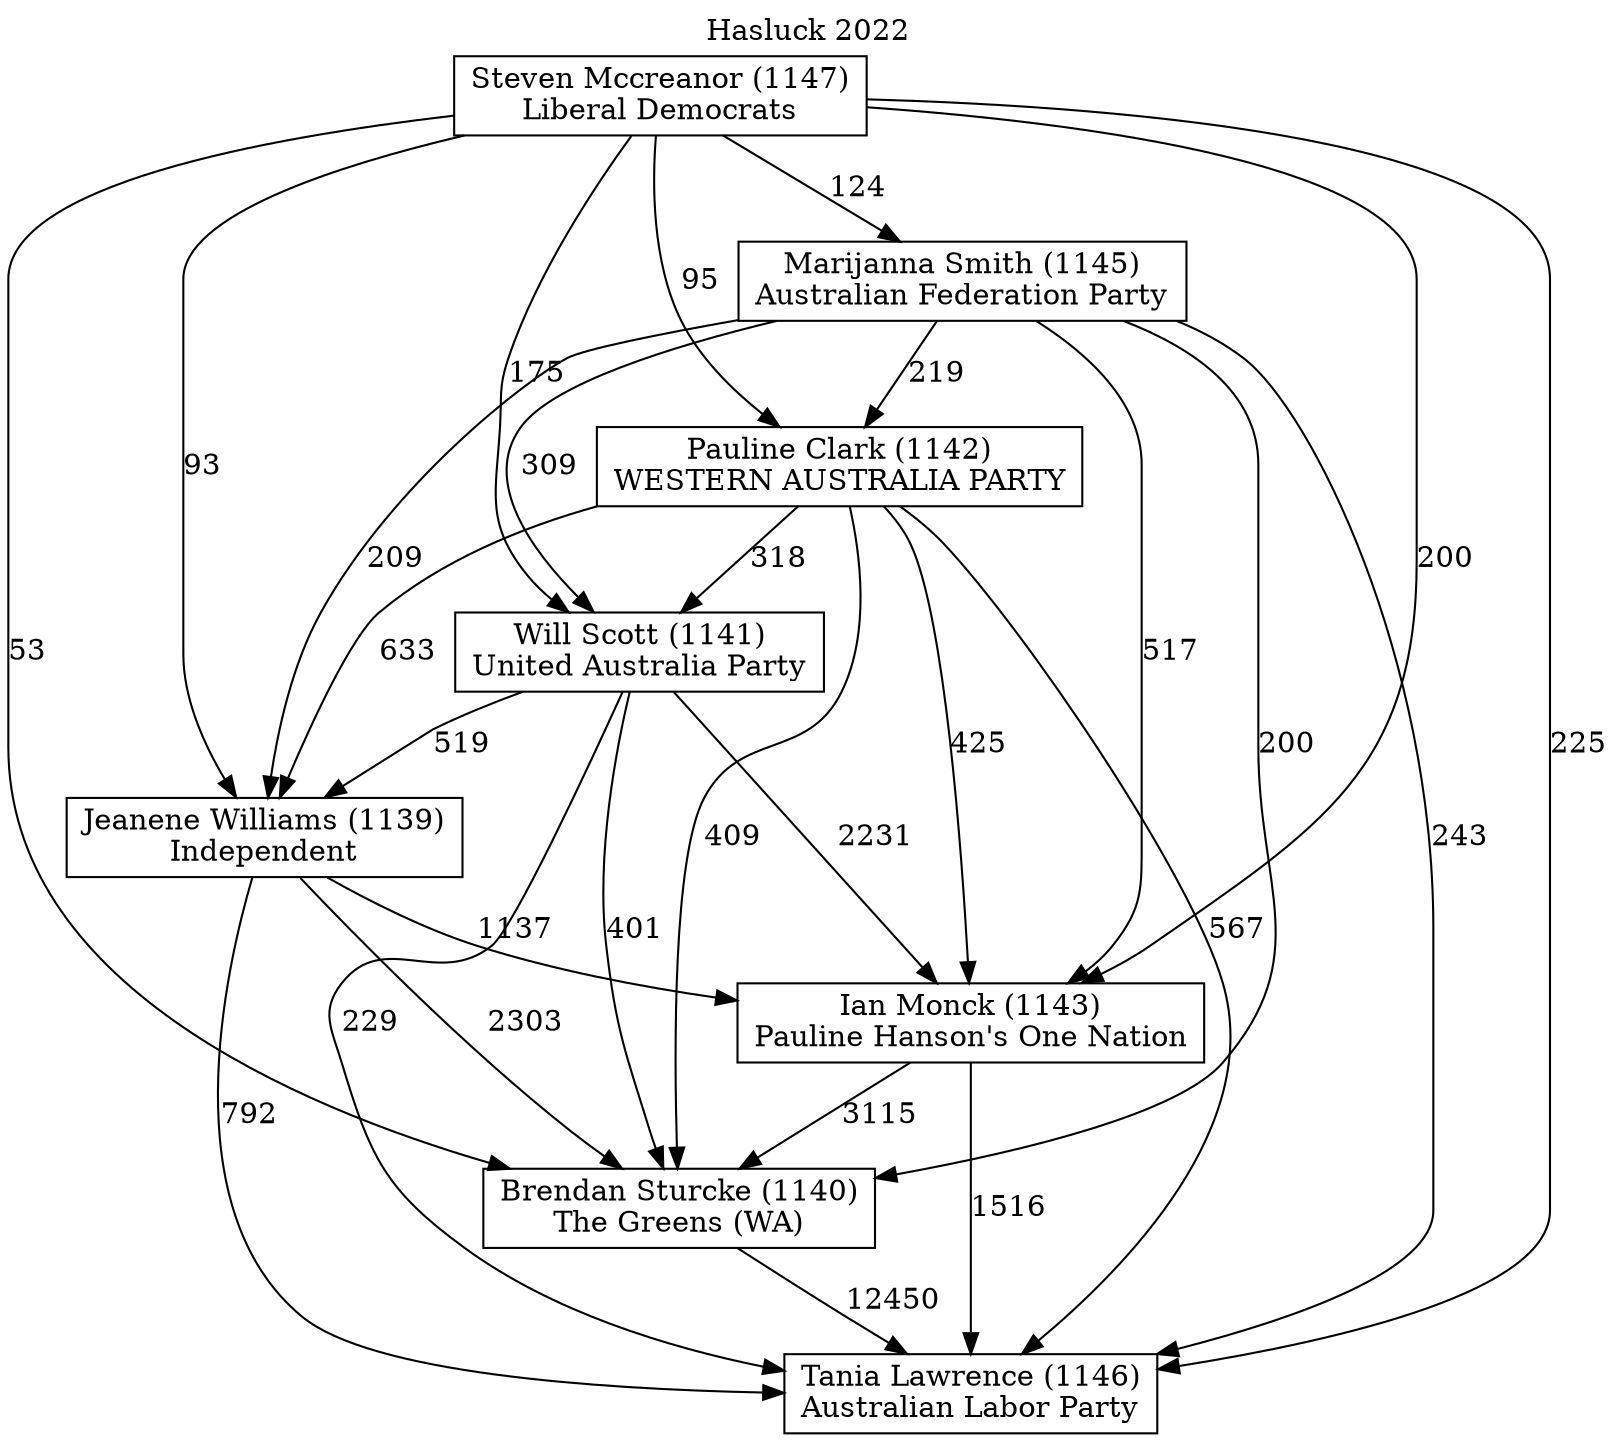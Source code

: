 // House preference flow
digraph "Tania Lawrence (1146)_Hasluck_2022" {
	graph [label="Hasluck 2022" labelloc=t mclimit=10]
	node [shape=box]
	"Tania Lawrence (1146)" [label="Tania Lawrence (1146)
Australian Labor Party"]
	"Brendan Sturcke (1140)" [label="Brendan Sturcke (1140)
The Greens (WA)"]
	"Ian Monck (1143)" [label="Ian Monck (1143)
Pauline Hanson's One Nation"]
	"Jeanene Williams (1139)" [label="Jeanene Williams (1139)
Independent"]
	"Will Scott (1141)" [label="Will Scott (1141)
United Australia Party"]
	"Pauline Clark (1142)" [label="Pauline Clark (1142)
WESTERN AUSTRALIA PARTY"]
	"Marijanna Smith (1145)" [label="Marijanna Smith (1145)
Australian Federation Party"]
	"Steven Mccreanor (1147)" [label="Steven Mccreanor (1147)
Liberal Democrats"]
	"Brendan Sturcke (1140)" -> "Tania Lawrence (1146)" [label=12450]
	"Ian Monck (1143)" -> "Brendan Sturcke (1140)" [label=3115]
	"Jeanene Williams (1139)" -> "Ian Monck (1143)" [label=1137]
	"Will Scott (1141)" -> "Jeanene Williams (1139)" [label=519]
	"Pauline Clark (1142)" -> "Will Scott (1141)" [label=318]
	"Marijanna Smith (1145)" -> "Pauline Clark (1142)" [label=219]
	"Steven Mccreanor (1147)" -> "Marijanna Smith (1145)" [label=124]
	"Ian Monck (1143)" -> "Tania Lawrence (1146)" [label=1516]
	"Jeanene Williams (1139)" -> "Tania Lawrence (1146)" [label=792]
	"Will Scott (1141)" -> "Tania Lawrence (1146)" [label=229]
	"Pauline Clark (1142)" -> "Tania Lawrence (1146)" [label=567]
	"Marijanna Smith (1145)" -> "Tania Lawrence (1146)" [label=243]
	"Steven Mccreanor (1147)" -> "Tania Lawrence (1146)" [label=225]
	"Steven Mccreanor (1147)" -> "Pauline Clark (1142)" [label=95]
	"Marijanna Smith (1145)" -> "Will Scott (1141)" [label=309]
	"Steven Mccreanor (1147)" -> "Will Scott (1141)" [label=175]
	"Pauline Clark (1142)" -> "Jeanene Williams (1139)" [label=633]
	"Marijanna Smith (1145)" -> "Jeanene Williams (1139)" [label=209]
	"Steven Mccreanor (1147)" -> "Jeanene Williams (1139)" [label=93]
	"Will Scott (1141)" -> "Ian Monck (1143)" [label=2231]
	"Pauline Clark (1142)" -> "Ian Monck (1143)" [label=425]
	"Marijanna Smith (1145)" -> "Ian Monck (1143)" [label=517]
	"Steven Mccreanor (1147)" -> "Ian Monck (1143)" [label=200]
	"Jeanene Williams (1139)" -> "Brendan Sturcke (1140)" [label=2303]
	"Will Scott (1141)" -> "Brendan Sturcke (1140)" [label=401]
	"Pauline Clark (1142)" -> "Brendan Sturcke (1140)" [label=409]
	"Marijanna Smith (1145)" -> "Brendan Sturcke (1140)" [label=200]
	"Steven Mccreanor (1147)" -> "Brendan Sturcke (1140)" [label=53]
}
